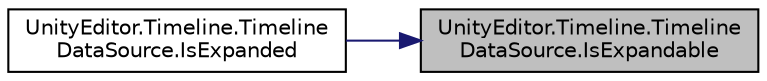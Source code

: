 digraph "UnityEditor.Timeline.TimelineDataSource.IsExpandable"
{
 // LATEX_PDF_SIZE
  edge [fontname="Helvetica",fontsize="10",labelfontname="Helvetica",labelfontsize="10"];
  node [fontname="Helvetica",fontsize="10",shape=record];
  rankdir="RL";
  Node1 [label="UnityEditor.Timeline.Timeline\lDataSource.IsExpandable",height=0.2,width=0.4,color="black", fillcolor="grey75", style="filled", fontcolor="black",tooltip=" "];
  Node1 -> Node2 [dir="back",color="midnightblue",fontsize="10",style="solid",fontname="Helvetica"];
  Node2 [label="UnityEditor.Timeline.Timeline\lDataSource.IsExpanded",height=0.2,width=0.4,color="black", fillcolor="white", style="filled",URL="$class_unity_editor_1_1_timeline_1_1_timeline_data_source.html#a81192ac07cdcef00a6b3d2c3f44e5fd9",tooltip=" "];
}
